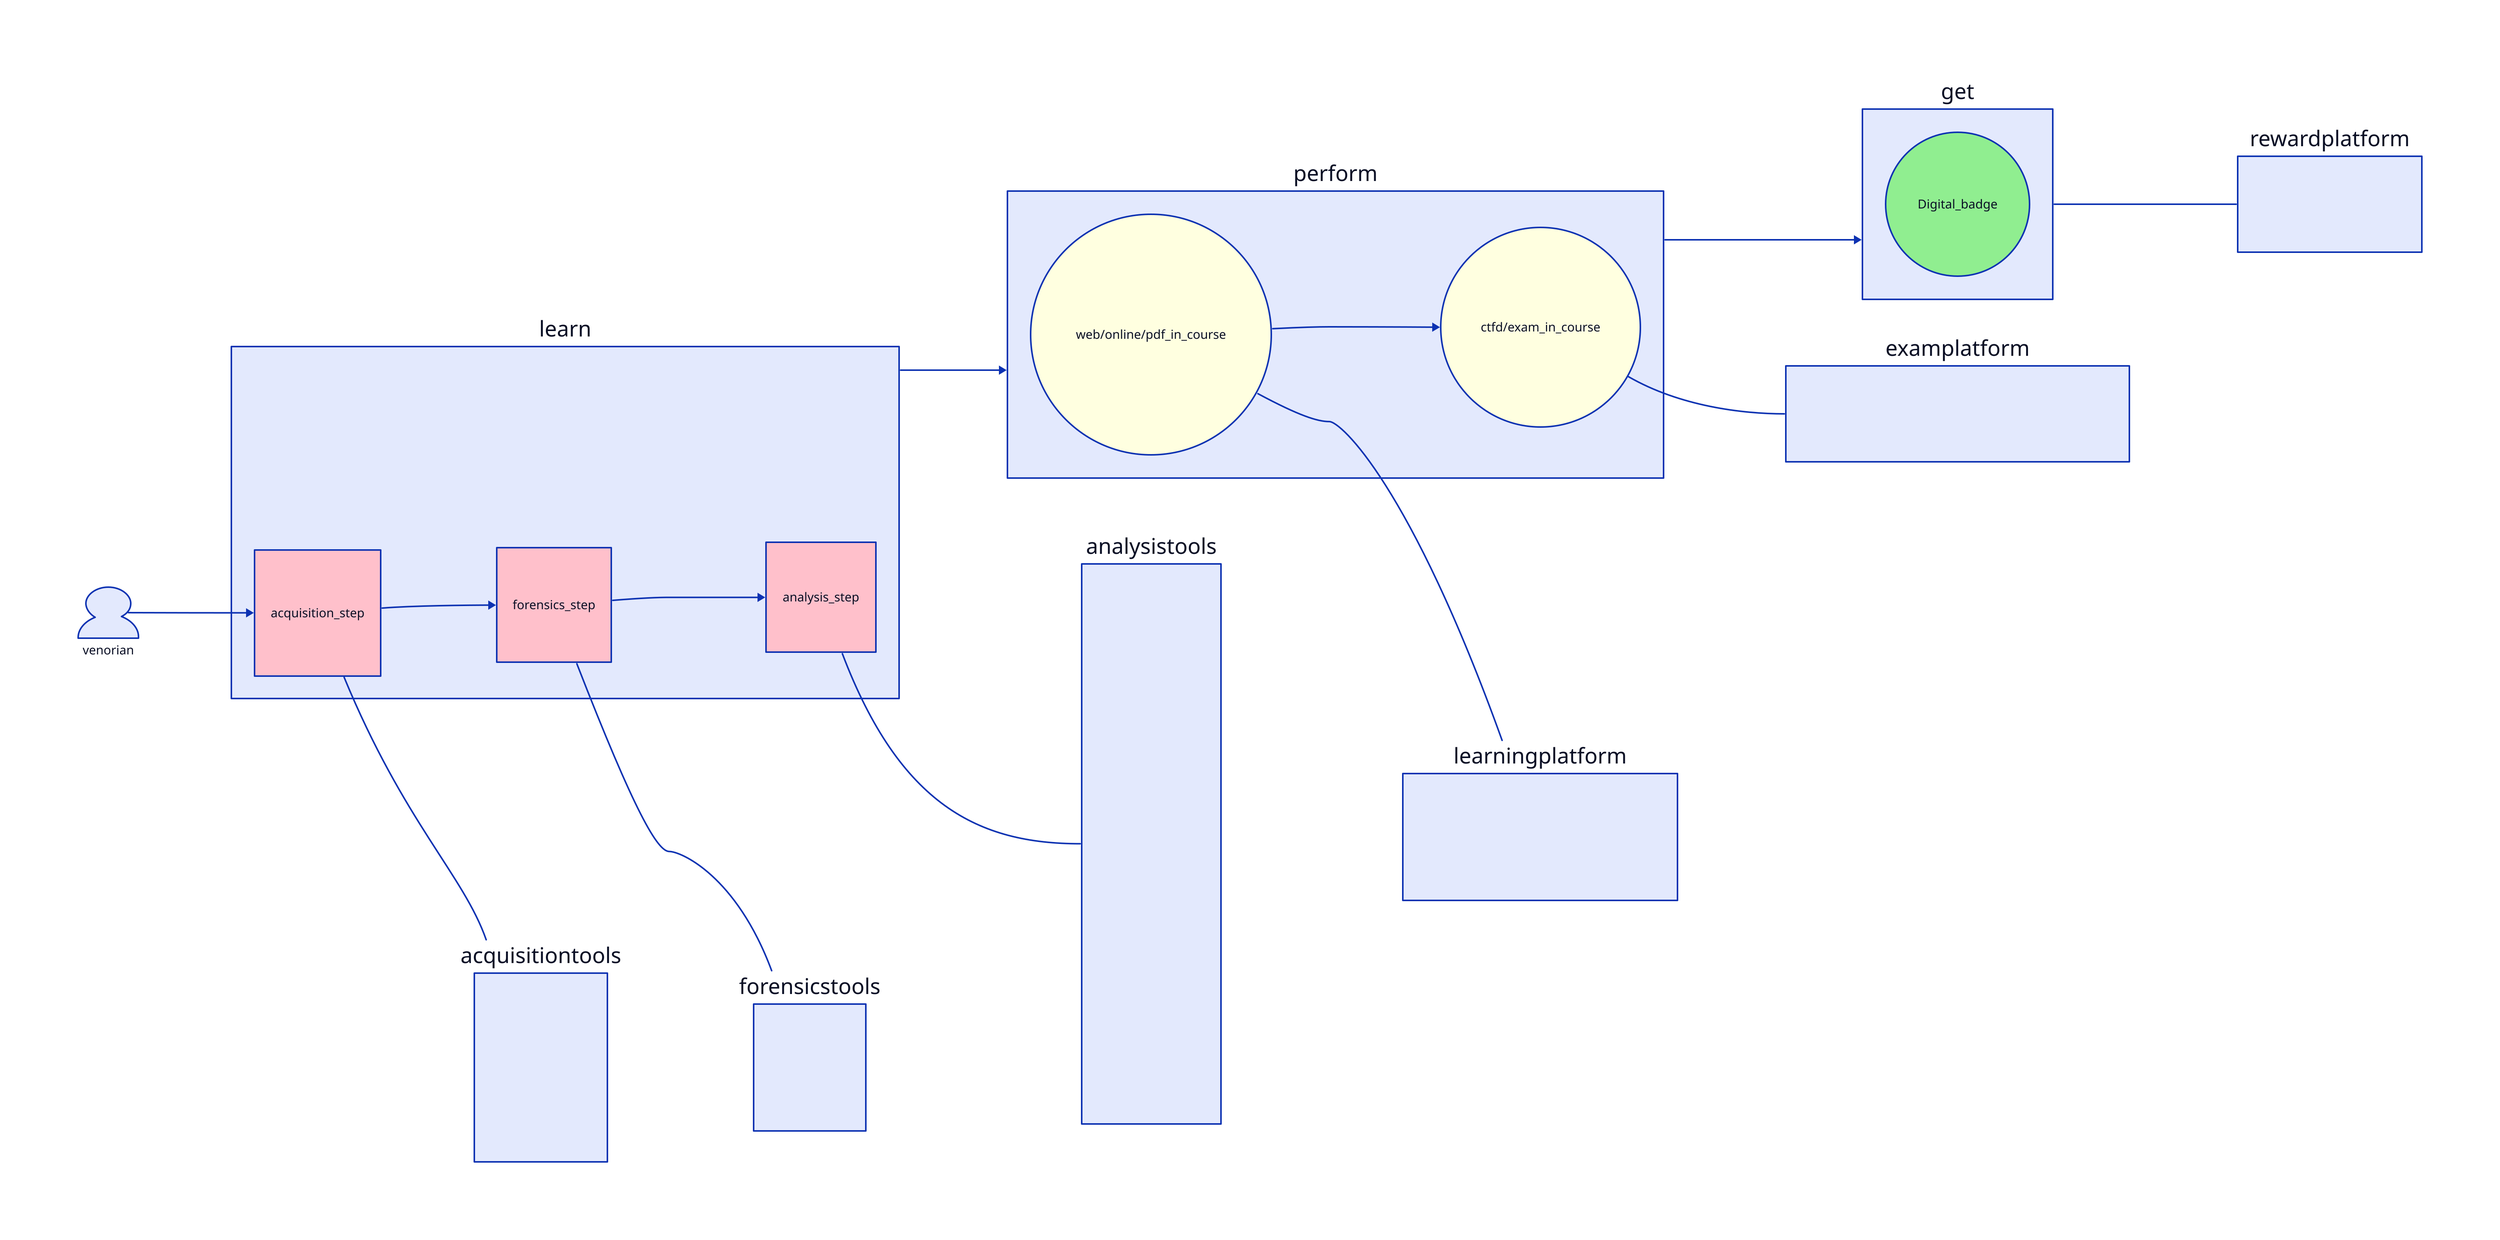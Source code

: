 vars: {
  d2-config: {
    layout-engine: elk
    # Terminal theme code
    theme-id: 300
  }
}

direction: right

venorian: {
  shape: person
}

learn.forensics_step: {
  shape: square
}

learn.acquisition_step: {
  shape: square
}

learn.analysis_step: {
  shape: square
}

perform.web/online/pdf_in_course: {
  shape: circle
}

perform.ctfd/exam_in_course: {
  shape: circle
}

get.Digital_badge: {
  shape: circle
}

acquisitiontools: {
  explanation: |md
    Ftk imager

    Kape

    Brimor labs

    Magnet

    Winpmem
  |
}

forensicstools: {
  explanation: |md
    FLAIR

    Remnux

    SANS

  |
}

analysistools: {
  explanation: |md
    Zimmerman tools

    powershell

    volatility

    cyberchef

    exiftool

    scalpet

    networkminer

    wireshark

    urlscan.io

    virustotal

    wannabrowser

    browserling

    hybrid-analysis

    any.run

    pestudo

    sysinternals

    didier stevens

  |
}

learningplatform: {
  explanation: |md

    pdf with material to study

    ctfd for reinforcement

    practice with tools from vm on vm with data

  |
}

examplatform: {
  explanation: |md

    jeopardy style ctfd per step in learn

    exam with tools from vm on vm with data, answers in ctfd

  |
}

rewardplatform: {
  explanation: |md

    creddly, expensive asf

    certopus, unknown, cheap

  |
}

learn.acquisition_step: {style.fill: pink}
learn.forensics_step: {style.fill: pink}
learn.analysis_step: {style.fill: pink}

perform.web/online/pdf_in_course: {style.fill: lightyellow}
perform.ctfd/exam_in_course: {style.fill: lightyellow}

get.Digital_badge: {style.fill: lightgreen}

# # connections
Venorian -> learn.acquisition_step -> learn.forensics_step -> learn.analysis_step

learn -> perform -> get

perform.web/online/pdf_in_course -> perform.ctfd/exam_in_course

learn.acquisition_step -- acquisitiontools

learn.forensics_step -- forensicstools

learn.analysis_step -- analysistools

perform.web/online/pdf_in_course -- learningplatform

perform.ctfd/exam_in_course -- examplatform

get -- rewardplatform
